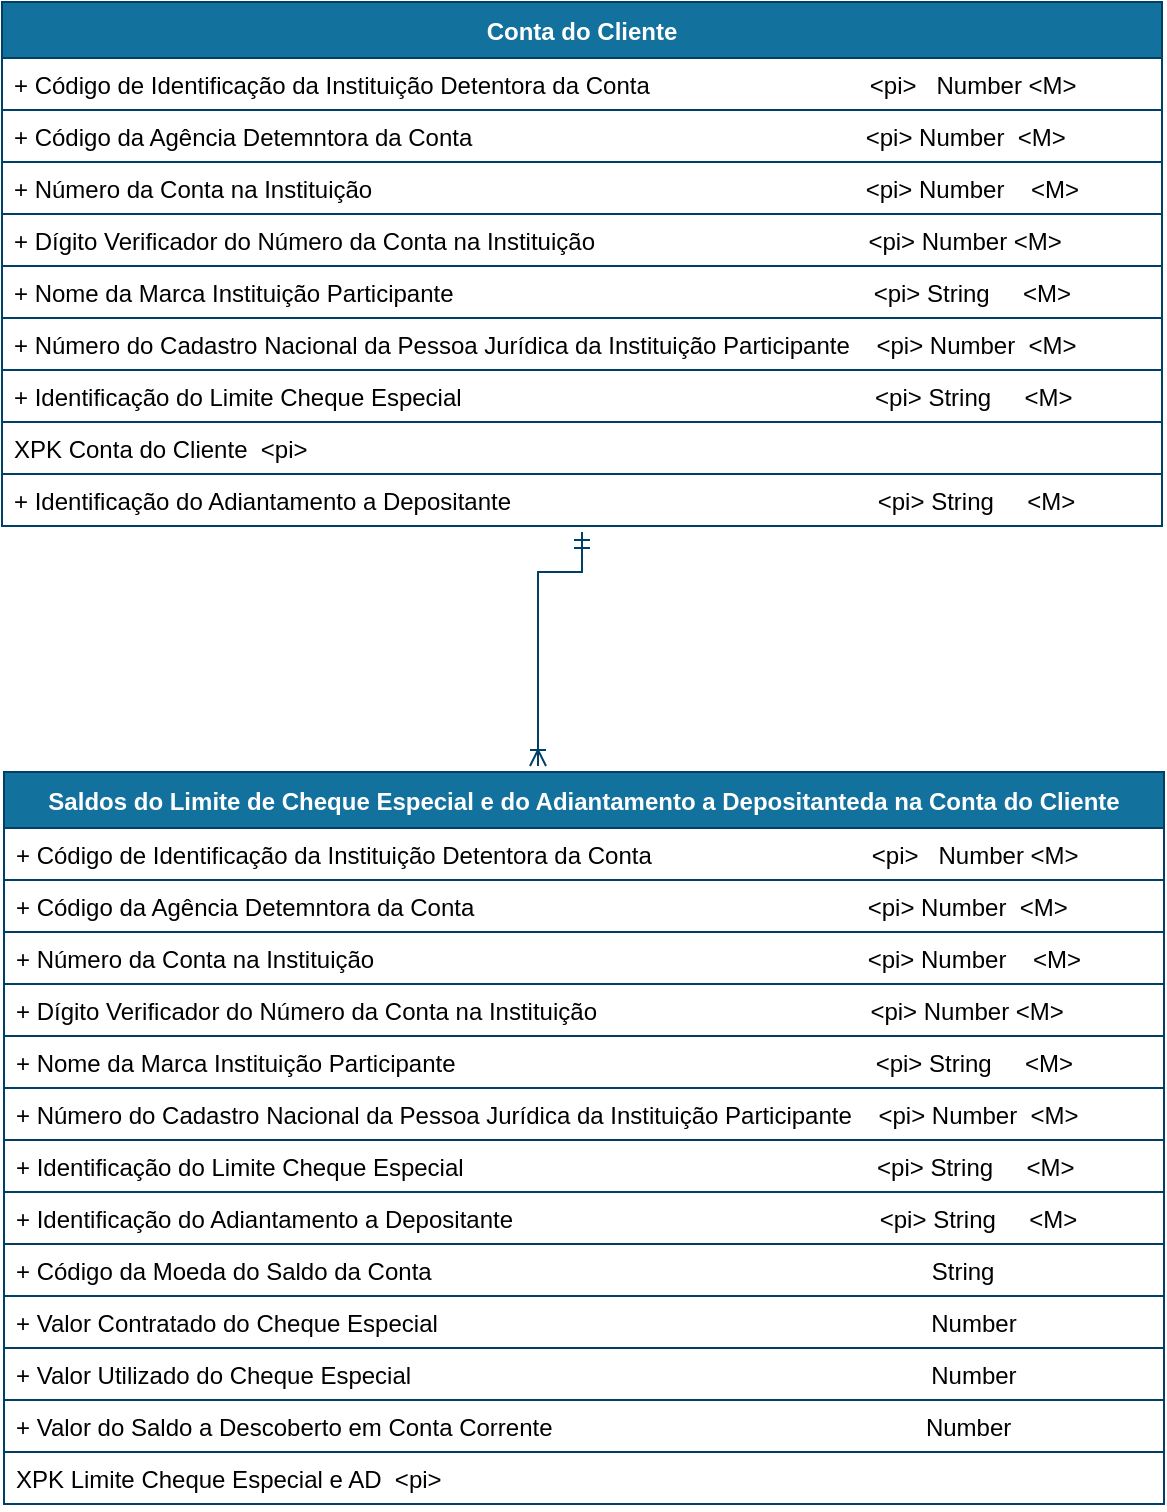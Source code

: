 <mxfile version="14.3.0" type="device"><diagram id="R2lEEEUBdFMjLlhIrx00" name="Balance"><mxGraphModel dx="3541" dy="2308" grid="1" gridSize="10" guides="1" tooltips="1" connect="1" arrows="1" fold="1" page="1" pageScale="1" pageWidth="1169" pageHeight="827" math="0" shadow="0" extFonts="Permanent Marker^https://fonts.googleapis.com/css?family=Permanent+Marker"><root><mxCell id="0"/><mxCell id="1" parent="0"/><mxCell id="AKTEsfnDCdTXs4y5ryZj-1" value="Conta do Cliente" style="swimlane;fontStyle=1;childLayout=stackLayout;horizontal=1;startSize=28;horizontalStack=0;resizeParent=1;resizeParentMax=0;resizeLast=0;collapsible=1;marginBottom=0;rounded=0;shadow=0;comic=0;sketch=0;align=center;html=0;autosize=1;fillColor=#13719E;strokeColor=#003F66;fontColor=#FFFFFF;" parent="1" vertex="1"><mxGeometry x="-2048" y="-1605" width="580" height="262" as="geometry"/></mxCell><mxCell id="AKTEsfnDCdTXs4y5ryZj-2" value="+ Código de Identificação da Instituição Detentora da Conta                                 &lt;pi&gt;   Number &lt;M&gt;" style="text;fillColor=none;align=left;verticalAlign=top;spacingLeft=4;spacingRight=4;overflow=hidden;rotatable=0;points=[[0,0.5],[1,0.5]];portConstraint=eastwest;strokeColor=#003F66;" parent="AKTEsfnDCdTXs4y5ryZj-1" vertex="1"><mxGeometry y="28" width="580" height="26" as="geometry"/></mxCell><mxCell id="AKTEsfnDCdTXs4y5ryZj-3" value="+ Código da Agência Detemntora da Conta                                                           &lt;pi&gt; Number  &lt;M&gt;" style="text;fillColor=none;align=left;verticalAlign=top;spacingLeft=4;spacingRight=4;overflow=hidden;rotatable=0;points=[[0,0.5],[1,0.5]];portConstraint=eastwest;strokeColor=#003F66;" parent="AKTEsfnDCdTXs4y5ryZj-1" vertex="1"><mxGeometry y="54" width="580" height="26" as="geometry"/></mxCell><mxCell id="AKTEsfnDCdTXs4y5ryZj-4" value="+ Número da Conta na Instituição                                                                          &lt;pi&gt; Number    &lt;M&gt;" style="text;fillColor=none;align=left;verticalAlign=top;spacingLeft=4;spacingRight=4;overflow=hidden;rotatable=0;points=[[0,0.5],[1,0.5]];portConstraint=eastwest;strokeColor=#003F66;" parent="AKTEsfnDCdTXs4y5ryZj-1" vertex="1"><mxGeometry y="80" width="580" height="26" as="geometry"/></mxCell><mxCell id="AKTEsfnDCdTXs4y5ryZj-5" value="+ Dígito Verificador do Número da Conta na Instituição                                         &lt;pi&gt; Number &lt;M&gt;" style="text;fillColor=none;align=left;verticalAlign=top;spacingLeft=4;spacingRight=4;overflow=hidden;rotatable=0;points=[[0,0.5],[1,0.5]];portConstraint=eastwest;strokeColor=#003F66;" parent="AKTEsfnDCdTXs4y5ryZj-1" vertex="1"><mxGeometry y="106" width="580" height="26" as="geometry"/></mxCell><mxCell id="AKTEsfnDCdTXs4y5ryZj-21" value="+ Nome da Marca Instituição Participante                                                               &lt;pi&gt; String     &lt;M&gt;" style="text;fillColor=none;align=left;verticalAlign=top;spacingLeft=4;spacingRight=4;overflow=hidden;rotatable=0;points=[[0,0.5],[1,0.5]];portConstraint=eastwest;strokeColor=#003F66;" parent="AKTEsfnDCdTXs4y5ryZj-1" vertex="1"><mxGeometry y="132" width="580" height="26" as="geometry"/></mxCell><mxCell id="AKTEsfnDCdTXs4y5ryZj-22" value="+ Número do Cadastro Nacional da Pessoa Jurídica da Instituição Participante    &lt;pi&gt; Number  &lt;M&gt;" style="text;fillColor=none;align=left;verticalAlign=top;spacingLeft=4;spacingRight=4;overflow=hidden;rotatable=0;points=[[0,0.5],[1,0.5]];portConstraint=eastwest;strokeColor=#003F66;" parent="AKTEsfnDCdTXs4y5ryZj-1" vertex="1"><mxGeometry y="158" width="580" height="26" as="geometry"/></mxCell><mxCell id="AKTEsfnDCdTXs4y5ryZj-6" value="+ Identificação do Limite Cheque Especial                                                              &lt;pi&gt; String     &lt;M&gt;" style="text;fillColor=none;align=left;verticalAlign=top;spacingLeft=4;spacingRight=4;overflow=hidden;rotatable=0;points=[[0,0.5],[1,0.5]];portConstraint=eastwest;strokeColor=#003F66;" parent="AKTEsfnDCdTXs4y5ryZj-1" vertex="1"><mxGeometry y="184" width="580" height="26" as="geometry"/></mxCell><mxCell id="zELueY1XmDy_ZtaHKoDf-2" value="XPK Conta do Cliente  &lt;pi&gt;" style="text;fillColor=none;align=left;verticalAlign=top;spacingLeft=4;spacingRight=4;overflow=hidden;rotatable=0;points=[[0,0.5],[1,0.5]];portConstraint=eastwest;strokeColor=#003F66;" vertex="1" parent="AKTEsfnDCdTXs4y5ryZj-1"><mxGeometry y="210" width="580" height="26" as="geometry"/></mxCell><mxCell id="zELueY1XmDy_ZtaHKoDf-1" value="+ Identificação do Adiantamento a Depositante                                                       &lt;pi&gt; String     &lt;M&gt;" style="text;fillColor=none;align=left;verticalAlign=top;spacingLeft=4;spacingRight=4;overflow=hidden;rotatable=0;points=[[0,0.5],[1,0.5]];portConstraint=eastwest;strokeColor=#003F66;" vertex="1" parent="AKTEsfnDCdTXs4y5ryZj-1"><mxGeometry y="236" width="580" height="26" as="geometry"/></mxCell><mxCell id="AKTEsfnDCdTXs4y5ryZj-23" value="Saldos do Limite de Cheque Especial e do Adiantamento a Depositanteda na Conta do Cliente" style="swimlane;fontStyle=1;childLayout=stackLayout;horizontal=1;startSize=28;horizontalStack=0;resizeParent=1;resizeParentMax=0;resizeLast=0;collapsible=1;marginBottom=0;rounded=0;shadow=0;comic=0;sketch=0;align=center;html=0;autosize=1;fillColor=#13719E;strokeColor=#003F66;fontColor=#FFFFFF;" parent="1" vertex="1"><mxGeometry x="-2047" y="-1220" width="580" height="366" as="geometry"/></mxCell><mxCell id="AKTEsfnDCdTXs4y5ryZj-24" value="+ Código de Identificação da Instituição Detentora da Conta                                 &lt;pi&gt;   Number &lt;M&gt;" style="text;fillColor=none;align=left;verticalAlign=top;spacingLeft=4;spacingRight=4;overflow=hidden;rotatable=0;points=[[0,0.5],[1,0.5]];portConstraint=eastwest;strokeColor=#003F66;" parent="AKTEsfnDCdTXs4y5ryZj-23" vertex="1"><mxGeometry y="28" width="580" height="26" as="geometry"/></mxCell><mxCell id="AKTEsfnDCdTXs4y5ryZj-25" value="+ Código da Agência Detemntora da Conta                                                           &lt;pi&gt; Number  &lt;M&gt;" style="text;fillColor=none;align=left;verticalAlign=top;spacingLeft=4;spacingRight=4;overflow=hidden;rotatable=0;points=[[0,0.5],[1,0.5]];portConstraint=eastwest;strokeColor=#003F66;" parent="AKTEsfnDCdTXs4y5ryZj-23" vertex="1"><mxGeometry y="54" width="580" height="26" as="geometry"/></mxCell><mxCell id="AKTEsfnDCdTXs4y5ryZj-26" value="+ Número da Conta na Instituição                                                                          &lt;pi&gt; Number    &lt;M&gt;" style="text;fillColor=none;align=left;verticalAlign=top;spacingLeft=4;spacingRight=4;overflow=hidden;rotatable=0;points=[[0,0.5],[1,0.5]];portConstraint=eastwest;strokeColor=#003F66;" parent="AKTEsfnDCdTXs4y5ryZj-23" vertex="1"><mxGeometry y="80" width="580" height="26" as="geometry"/></mxCell><mxCell id="AKTEsfnDCdTXs4y5ryZj-27" value="+ Dígito Verificador do Número da Conta na Instituição                                         &lt;pi&gt; Number &lt;M&gt;" style="text;fillColor=none;align=left;verticalAlign=top;spacingLeft=4;spacingRight=4;overflow=hidden;rotatable=0;points=[[0,0.5],[1,0.5]];portConstraint=eastwest;strokeColor=#003F66;" parent="AKTEsfnDCdTXs4y5ryZj-23" vertex="1"><mxGeometry y="106" width="580" height="26" as="geometry"/></mxCell><mxCell id="AKTEsfnDCdTXs4y5ryZj-28" value="+ Nome da Marca Instituição Participante                                                               &lt;pi&gt; String     &lt;M&gt;" style="text;fillColor=none;align=left;verticalAlign=top;spacingLeft=4;spacingRight=4;overflow=hidden;rotatable=0;points=[[0,0.5],[1,0.5]];portConstraint=eastwest;strokeColor=#003F66;" parent="AKTEsfnDCdTXs4y5ryZj-23" vertex="1"><mxGeometry y="132" width="580" height="26" as="geometry"/></mxCell><mxCell id="AKTEsfnDCdTXs4y5ryZj-29" value="+ Número do Cadastro Nacional da Pessoa Jurídica da Instituição Participante    &lt;pi&gt; Number  &lt;M&gt;" style="text;fillColor=none;align=left;verticalAlign=top;spacingLeft=4;spacingRight=4;overflow=hidden;rotatable=0;points=[[0,0.5],[1,0.5]];portConstraint=eastwest;strokeColor=#003F66;" parent="AKTEsfnDCdTXs4y5ryZj-23" vertex="1"><mxGeometry y="158" width="580" height="26" as="geometry"/></mxCell><mxCell id="AKTEsfnDCdTXs4y5ryZj-30" value="+ Identificação do Limite Cheque Especial                                                              &lt;pi&gt; String     &lt;M&gt;" style="text;fillColor=none;align=left;verticalAlign=top;spacingLeft=4;spacingRight=4;overflow=hidden;rotatable=0;points=[[0,0.5],[1,0.5]];portConstraint=eastwest;strokeColor=#003F66;" parent="AKTEsfnDCdTXs4y5ryZj-23" vertex="1"><mxGeometry y="184" width="580" height="26" as="geometry"/></mxCell><mxCell id="zELueY1XmDy_ZtaHKoDf-3" value="+ Identificação do Adiantamento a Depositante                                                       &lt;pi&gt; String     &lt;M&gt;" style="text;fillColor=none;align=left;verticalAlign=top;spacingLeft=4;spacingRight=4;overflow=hidden;rotatable=0;points=[[0,0.5],[1,0.5]];portConstraint=eastwest;strokeColor=#003F66;" vertex="1" parent="AKTEsfnDCdTXs4y5ryZj-23"><mxGeometry y="210" width="580" height="26" as="geometry"/></mxCell><mxCell id="AKTEsfnDCdTXs4y5ryZj-32" value="+ Código da Moeda do Saldo da Conta                                                                           String     " style="text;fillColor=none;align=left;verticalAlign=top;spacingLeft=4;spacingRight=4;overflow=hidden;rotatable=0;points=[[0,0.5],[1,0.5]];portConstraint=eastwest;strokeColor=#003F66;" parent="AKTEsfnDCdTXs4y5ryZj-23" vertex="1"><mxGeometry y="236" width="580" height="26" as="geometry"/></mxCell><mxCell id="zELueY1XmDy_ZtaHKoDf-4" value="+ Valor Contratado do Cheque Especial                                                                          Number" style="text;fillColor=none;align=left;verticalAlign=top;spacingLeft=4;spacingRight=4;overflow=hidden;rotatable=0;points=[[0,0.5],[1,0.5]];portConstraint=eastwest;strokeColor=#003F66;" vertex="1" parent="AKTEsfnDCdTXs4y5ryZj-23"><mxGeometry y="262" width="580" height="26" as="geometry"/></mxCell><mxCell id="AKTEsfnDCdTXs4y5ryZj-33" value="+ Valor Utilizado do Cheque Especial                                                                              Number" style="text;fillColor=none;align=left;verticalAlign=top;spacingLeft=4;spacingRight=4;overflow=hidden;rotatable=0;points=[[0,0.5],[1,0.5]];portConstraint=eastwest;strokeColor=#003F66;" parent="AKTEsfnDCdTXs4y5ryZj-23" vertex="1"><mxGeometry y="288" width="580" height="26" as="geometry"/></mxCell><mxCell id="zELueY1XmDy_ZtaHKoDf-5" value="+ Valor do Saldo a Descoberto em Conta Corrente                                                        Number" style="text;fillColor=none;align=left;verticalAlign=top;spacingLeft=4;spacingRight=4;overflow=hidden;rotatable=0;points=[[0,0.5],[1,0.5]];portConstraint=eastwest;strokeColor=#003F66;" vertex="1" parent="AKTEsfnDCdTXs4y5ryZj-23"><mxGeometry y="314" width="580" height="26" as="geometry"/></mxCell><mxCell id="zELueY1XmDy_ZtaHKoDf-6" value="XPK Limite Cheque Especial e AD  &lt;pi&gt;" style="text;fillColor=none;align=left;verticalAlign=top;spacingLeft=4;spacingRight=4;overflow=hidden;rotatable=0;points=[[0,0.5],[1,0.5]];portConstraint=eastwest;strokeColor=#003F66;" vertex="1" parent="AKTEsfnDCdTXs4y5ryZj-23"><mxGeometry y="340" width="580" height="26" as="geometry"/></mxCell><mxCell id="zELueY1XmDy_ZtaHKoDf-7" value="" style="edgeStyle=orthogonalEdgeStyle;rounded=0;orthogonalLoop=1;jettySize=auto;html=1;startArrow=ERmandOne;startFill=0;endArrow=ERoneToMany;endFill=0;strokeColor=#003F66;" edge="1" parent="1"><mxGeometry relative="1" as="geometry"><Array as="points"><mxPoint x="-1770" y="-1320"/><mxPoint x="-1766" y="-1320"/></Array><mxPoint x="-1758" y="-1340" as="sourcePoint"/><mxPoint x="-1780" y="-1223" as="targetPoint"/></mxGeometry></mxCell></root></mxGraphModel></diagram></mxfile>